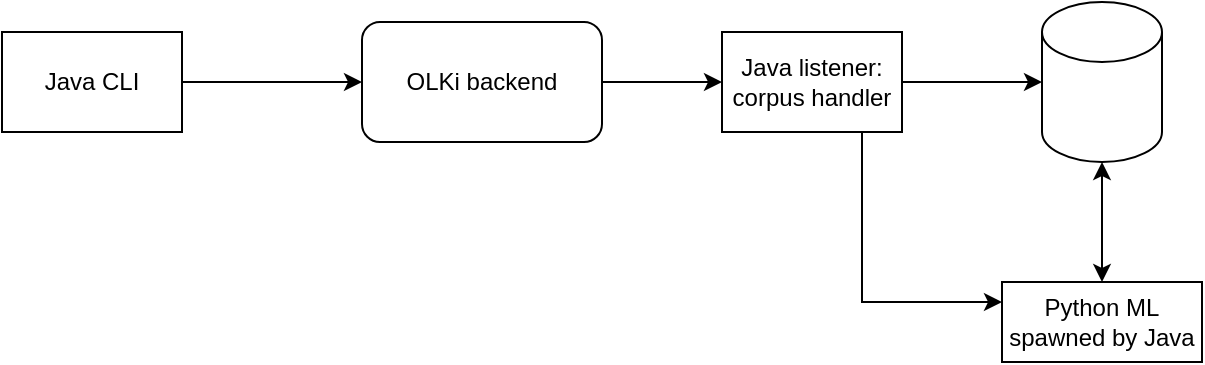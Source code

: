 <mxfile version="14.1.4" type="github">
  <diagram id="HII7FpaLtyvNZGwh_bL_" name="Page-1">
    <mxGraphModel dx="999" dy="684" grid="1" gridSize="10" guides="1" tooltips="1" connect="1" arrows="1" fold="1" page="1" pageScale="1" pageWidth="850" pageHeight="1100" math="0" shadow="0">
      <root>
        <mxCell id="0" />
        <mxCell id="1" parent="0" />
        <mxCell id="I186yRf7e0mkg9UGnLP--6" style="edgeStyle=orthogonalEdgeStyle;rounded=0;orthogonalLoop=1;jettySize=auto;html=1;exitX=1;exitY=0.5;exitDx=0;exitDy=0;entryX=0;entryY=0.5;entryDx=0;entryDy=0;" edge="1" parent="1" source="I186yRf7e0mkg9UGnLP--2" target="I186yRf7e0mkg9UGnLP--5">
          <mxGeometry relative="1" as="geometry" />
        </mxCell>
        <mxCell id="I186yRf7e0mkg9UGnLP--2" value="&lt;div&gt;OLKi backend&lt;/div&gt;" style="rounded=1;whiteSpace=wrap;html=1;" vertex="1" parent="1">
          <mxGeometry x="360" y="180" width="120" height="60" as="geometry" />
        </mxCell>
        <mxCell id="I186yRf7e0mkg9UGnLP--3" value="" style="shape=cylinder3;whiteSpace=wrap;html=1;boundedLbl=1;backgroundOutline=1;size=15;" vertex="1" parent="1">
          <mxGeometry x="700" y="170" width="60" height="80" as="geometry" />
        </mxCell>
        <mxCell id="I186yRf7e0mkg9UGnLP--7" style="edgeStyle=orthogonalEdgeStyle;rounded=0;orthogonalLoop=1;jettySize=auto;html=1;exitX=1;exitY=0.5;exitDx=0;exitDy=0;entryX=0;entryY=0.5;entryDx=0;entryDy=0;entryPerimeter=0;" edge="1" parent="1" source="I186yRf7e0mkg9UGnLP--5" target="I186yRf7e0mkg9UGnLP--3">
          <mxGeometry relative="1" as="geometry" />
        </mxCell>
        <mxCell id="I186yRf7e0mkg9UGnLP--11" style="edgeStyle=orthogonalEdgeStyle;rounded=0;orthogonalLoop=1;jettySize=auto;html=1;exitX=1;exitY=1;exitDx=0;exitDy=0;entryX=0;entryY=0.25;entryDx=0;entryDy=0;startArrow=none;startFill=0;" edge="1" parent="1" source="I186yRf7e0mkg9UGnLP--5" target="I186yRf7e0mkg9UGnLP--8">
          <mxGeometry relative="1" as="geometry">
            <Array as="points">
              <mxPoint x="610" y="235" />
              <mxPoint x="610" y="320" />
            </Array>
          </mxGeometry>
        </mxCell>
        <mxCell id="I186yRf7e0mkg9UGnLP--5" value="&lt;div&gt;Java listener:&lt;/div&gt;&lt;div&gt;corpus handler&lt;br&gt;&lt;/div&gt;" style="rounded=0;whiteSpace=wrap;html=1;" vertex="1" parent="1">
          <mxGeometry x="540" y="185" width="90" height="50" as="geometry" />
        </mxCell>
        <mxCell id="I186yRf7e0mkg9UGnLP--9" style="edgeStyle=orthogonalEdgeStyle;rounded=0;orthogonalLoop=1;jettySize=auto;html=1;exitX=0.5;exitY=0;exitDx=0;exitDy=0;entryX=0.5;entryY=1;entryDx=0;entryDy=0;entryPerimeter=0;startArrow=classic;startFill=1;" edge="1" parent="1" source="I186yRf7e0mkg9UGnLP--8" target="I186yRf7e0mkg9UGnLP--3">
          <mxGeometry relative="1" as="geometry" />
        </mxCell>
        <mxCell id="I186yRf7e0mkg9UGnLP--8" value="&lt;div&gt;Python ML&lt;/div&gt;&lt;div&gt;spawned by Java&lt;br&gt;&lt;/div&gt;" style="rounded=0;whiteSpace=wrap;html=1;" vertex="1" parent="1">
          <mxGeometry x="680" y="310" width="100" height="40" as="geometry" />
        </mxCell>
        <mxCell id="I186yRf7e0mkg9UGnLP--13" style="edgeStyle=orthogonalEdgeStyle;rounded=0;orthogonalLoop=1;jettySize=auto;html=1;exitX=1;exitY=0.5;exitDx=0;exitDy=0;entryX=0;entryY=0.5;entryDx=0;entryDy=0;startArrow=none;startFill=0;" edge="1" parent="1" source="I186yRf7e0mkg9UGnLP--12" target="I186yRf7e0mkg9UGnLP--2">
          <mxGeometry relative="1" as="geometry" />
        </mxCell>
        <mxCell id="I186yRf7e0mkg9UGnLP--12" value="Java CLI" style="rounded=0;whiteSpace=wrap;html=1;" vertex="1" parent="1">
          <mxGeometry x="180" y="185" width="90" height="50" as="geometry" />
        </mxCell>
      </root>
    </mxGraphModel>
  </diagram>
</mxfile>
